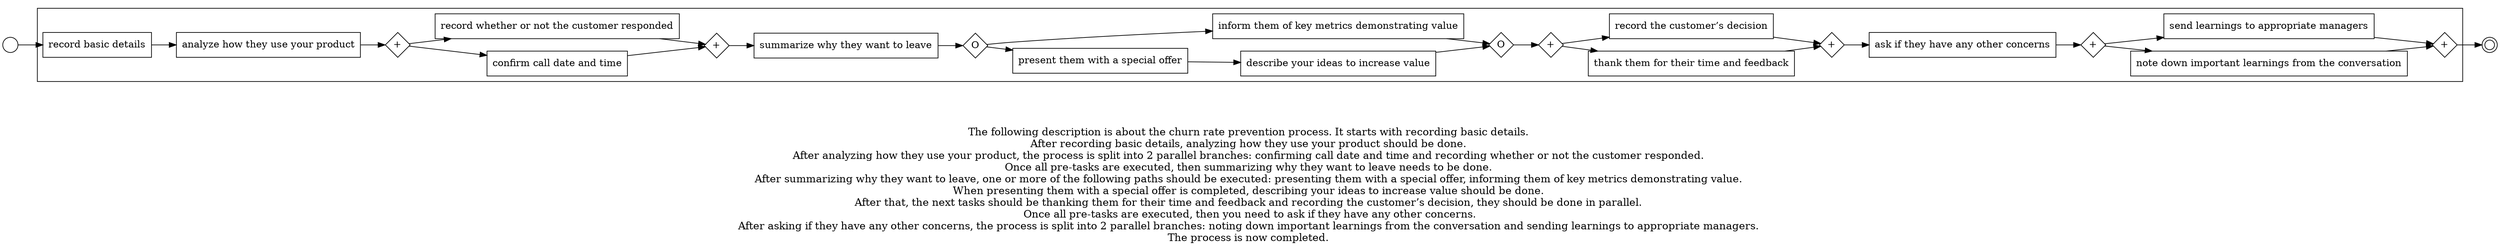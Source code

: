 digraph churn_rate_prevention_process_59 {
	graph [rankdir=LR]
	START_NODE [label="" shape=circle width=0.3]
	subgraph CLUSTER_0 {
		"record basic details" [shape=box]
		"analyze how they use your product" [shape=box]
		"record basic details" -> "analyze how they use your product"
		"AND_SPLIT--3. Contact the customer_MU7O" [label="+" fixedsize=true shape=diamond width=0.5]
		"analyze how they use your product" -> "AND_SPLIT--3. Contact the customer_MU7O"
		"confirm call date and time" [shape=box]
		"AND_SPLIT--3. Contact the customer_MU7O" -> "confirm call date and time"
		"record whether or not the customer responded" [shape=box]
		"AND_SPLIT--3. Contact the customer_MU7O" -> "record whether or not the customer responded"
		"AND_JOIN--3. Contact the customer_MU7O" [label="+" fixedsize=true shape=diamond width=0.5]
		"confirm call date and time" -> "AND_JOIN--3. Contact the customer_MU7O"
		"record whether or not the customer responded" -> "AND_JOIN--3. Contact the customer_MU7O"
		"summarize why they want to leave" [shape=box]
		"AND_JOIN--3. Contact the customer_MU7O" -> "summarize why they want to leave"
		"OR_SPLIT--5. Retention incentives_08I7" [label=O fixedsize=true shape=diamond width=0.5]
		"summarize why they want to leave" -> "OR_SPLIT--5. Retention incentives_08I7"
		"present them with a special offer" [shape=box]
		"OR_SPLIT--5. Retention incentives_08I7" -> "present them with a special offer"
		"inform them of key metrics demonstrating value" [shape=box]
		"OR_SPLIT--5. Retention incentives_08I7" -> "inform them of key metrics demonstrating value"
		"describe your ideas to increase value" [shape=box]
		"present them with a special offer" -> "describe your ideas to increase value"
		"OR_JOIN--5. Retention incentives_08I7" [label=O fixedsize=true shape=diamond width=0.5]
		"describe your ideas to increase value" -> "OR_JOIN--5. Retention incentives_08I7"
		"inform them of key metrics demonstrating value" -> "OR_JOIN--5. Retention incentives_08I7"
		"AND_SPLIT--6. Outcome_5R5O" [label="+" fixedsize=true shape=diamond width=0.5]
		"OR_JOIN--5. Retention incentives_08I7" -> "AND_SPLIT--6. Outcome_5R5O"
		"thank them for their time and feedback" [shape=box]
		"AND_SPLIT--6. Outcome_5R5O" -> "thank them for their time and feedback"
		"record the customer’s decision" [shape=box]
		"AND_SPLIT--6. Outcome_5R5O" -> "record the customer’s decision"
		"AND_JOIN--6. Outcome_5R5O" [label="+" fixedsize=true shape=diamond width=0.5]
		"thank them for their time and feedback" -> "AND_JOIN--6. Outcome_5R5O"
		"record the customer’s decision" -> "AND_JOIN--6. Outcome_5R5O"
		"ask if they have any other concerns" [shape=box]
		"AND_JOIN--6. Outcome_5R5O" -> "ask if they have any other concerns"
		"AND_SPLIT--8. Final steps_J0WT" [label="+" fixedsize=true shape=diamond width=0.5]
		"ask if they have any other concerns" -> "AND_SPLIT--8. Final steps_J0WT"
		"note down important learnings from the conversation" [shape=box]
		"AND_SPLIT--8. Final steps_J0WT" -> "note down important learnings from the conversation"
		"send learnings to appropriate managers" [shape=box]
		"AND_SPLIT--8. Final steps_J0WT" -> "send learnings to appropriate managers"
		"AND_JOIN--8. Final steps_J0WT" [label="+" fixedsize=true shape=diamond width=0.5]
		"note down important learnings from the conversation" -> "AND_JOIN--8. Final steps_J0WT"
		"send learnings to appropriate managers" -> "AND_JOIN--8. Final steps_J0WT"
	}
	START_NODE -> "record basic details"
	END_NODE [label="" shape=doublecircle width=0.2]
	"AND_JOIN--8. Final steps_J0WT" -> END_NODE
	fontsize=15 label="\n\n
The following description is about the churn rate prevention process. It starts with recording basic details. 
After recording basic details, analyzing how they use your product should be done. 
After analyzing how they use your product, the process is split into 2 parallel branches: confirming call date and time and recording whether or not the customer responded. 
Once all pre-tasks are executed, then summarizing why they want to leave needs to be done. 
After summarizing why they want to leave, one or more of the following paths should be executed: presenting them with a special offer, informing them of key metrics demonstrating value. 
When presenting them with a special offer is completed, describing your ideas to increase value should be done. 
After that, the next tasks should be thanking them for their time and feedback and recording the customer’s decision, they should be done in parallel. 
Once all pre-tasks are executed, then you need to ask if they have any other concerns.
After asking if they have any other concerns, the process is split into 2 parallel branches: noting down important learnings from the conversation and sending learnings to appropriate managers. 
The process is now completed. 
"
}
